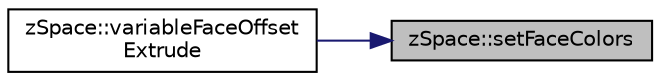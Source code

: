 digraph "zSpace::setFaceColors"
{
 // LATEX_PDF_SIZE
  edge [fontname="Helvetica",fontsize="10",labelfontname="Helvetica",labelfontsize="10"];
  node [fontname="Helvetica",fontsize="10",shape=record];
  rankdir="RL";
  Node330 [label="zSpace::setFaceColors",height=0.2,width=0.4,color="black", fillcolor="grey75", style="filled", fontcolor="black",tooltip="This method sets face color of all the faces to the input color contatiner."];
  Node330 -> Node331 [dir="back",color="midnightblue",fontsize="10",style="solid",fontname="Helvetica"];
  Node331 [label="zSpace::variableFaceOffset\lExtrude",height=0.2,width=0.4,color="black", fillcolor="white", style="filled",URL="$group__z_variable_extrude.html#ga4b7753289e2df876a4577208825064e2",tooltip="This method offset extrudes the faces of the input mesh based on vertex / face color...."];
}
